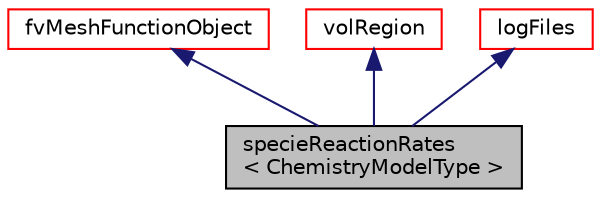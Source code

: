 digraph "specieReactionRates&lt; ChemistryModelType &gt;"
{
  bgcolor="transparent";
  edge [fontname="Helvetica",fontsize="10",labelfontname="Helvetica",labelfontsize="10"];
  node [fontname="Helvetica",fontsize="10",shape=record];
  Node7 [label="specieReactionRates\l\< ChemistryModelType \>",height=0.2,width=0.4,color="black", fillcolor="grey75", style="filled", fontcolor="black"];
  Node8 -> Node7 [dir="back",color="midnightblue",fontsize="10",style="solid",fontname="Helvetica"];
  Node8 [label="fvMeshFunctionObject",height=0.2,width=0.4,color="red",URL="$a23437.html",tooltip="Specialization of Foam::functionObject for an Foam::fvMesh, providing a reference to the Foam::fvMesh..."];
  Node56 -> Node7 [dir="back",color="midnightblue",fontsize="10",style="solid",fontname="Helvetica"];
  Node56 [label="volRegion",height=0.2,width=0.4,color="red",URL="$a23441.html",tooltip="Volume (cell) region selection class. "];
  Node58 -> Node7 [dir="back",color="midnightblue",fontsize="10",style="solid",fontname="Helvetica"];
  Node58 [label="logFiles",height=0.2,width=0.4,color="red",URL="$a27229.html",tooltip="functionObject base class for creating, maintaining and writing log files e.g. integrated of averaged..."];
}

